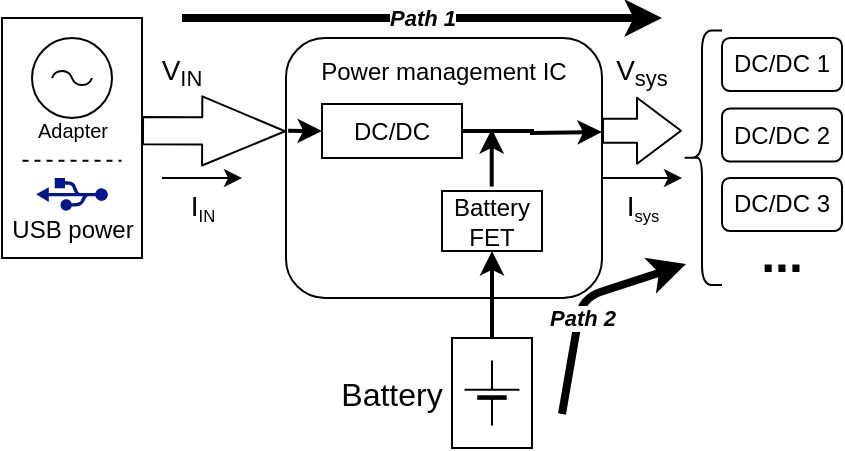 <mxfile version="14.4.4" type="github">
  <diagram name="Page-1" id="7e0a89b8-554c-2b80-1dc8-d5c74ca68de4">
    <mxGraphModel dx="825" dy="442" grid="1" gridSize="10" guides="1" tooltips="1" connect="1" arrows="1" fold="1" page="1" pageScale="1" pageWidth="1100" pageHeight="850" background="#ffffff" math="0" shadow="0">
      <root>
        <mxCell id="0" />
        <mxCell id="1" parent="0" />
        <mxCell id="cm3Hr6SO8K254G_bE61V-59" value="" style="rounded=0;whiteSpace=wrap;html=1;fontSize=10;direction=north;" parent="1" vertex="1">
          <mxGeometry x="455" y="290" width="40" height="55" as="geometry" />
        </mxCell>
        <mxCell id="cm3Hr6SO8K254G_bE61V-12" value="" style="rounded=0;whiteSpace=wrap;html=1;" parent="1" vertex="1">
          <mxGeometry x="230" y="130" width="70" height="120" as="geometry" />
        </mxCell>
        <mxCell id="cm3Hr6SO8K254G_bE61V-2" value="USB power" style="aspect=fixed;pointerEvents=1;shadow=0;dashed=0;html=1;strokeColor=none;labelPosition=center;verticalLabelPosition=bottom;verticalAlign=top;align=center;fillColor=#00188D;shape=mxgraph.mscae.enterprise.usb;direction=west;spacing=-3;" parent="1" vertex="1">
          <mxGeometry x="247.06" y="210" width="35.87" height="16.5" as="geometry" />
        </mxCell>
        <mxCell id="cm3Hr6SO8K254G_bE61V-7" value="&lt;font style=&quot;font-size: 10px&quot;&gt;Adapter&lt;/font&gt;" style="pointerEvents=1;verticalLabelPosition=bottom;shadow=0;dashed=0;align=center;html=1;verticalAlign=top;shape=mxgraph.electrical.signal_sources.ac_source;fontSize=10;spacing=-4;" parent="1" vertex="1">
          <mxGeometry x="245" y="140" width="40" height="40" as="geometry" />
        </mxCell>
        <mxCell id="cm3Hr6SO8K254G_bE61V-8" value="&lt;p style=&quot;line-height: 120%; font-size: 12px;&quot;&gt;Power management IC&lt;/p&gt;" style="rounded=1;whiteSpace=wrap;html=1;verticalAlign=bottom;fontSize=12;labelPosition=center;verticalLabelPosition=top;align=center;spacingTop=0;spacing=-36;" parent="1" vertex="1">
          <mxGeometry x="372" y="140" width="158" height="130" as="geometry" />
        </mxCell>
        <mxCell id="cm3Hr6SO8K254G_bE61V-40" value="" style="edgeStyle=orthogonalEdgeStyle;rounded=0;orthogonalLoop=1;jettySize=auto;html=1;fontSize=12;strokeWidth=2;" parent="1" source="cm3Hr6SO8K254G_bE61V-9" edge="1">
          <mxGeometry relative="1" as="geometry">
            <mxPoint x="530" y="187" as="targetPoint" />
          </mxGeometry>
        </mxCell>
        <mxCell id="cm3Hr6SO8K254G_bE61V-9" value="DC/DC" style="rounded=0;whiteSpace=wrap;html=1;" parent="1" vertex="1">
          <mxGeometry x="390" y="173" width="70" height="27" as="geometry" />
        </mxCell>
        <mxCell id="cm3Hr6SO8K254G_bE61V-10" value="" style="shape=flexArrow;endArrow=classic;html=1;width=13.6;endSize=13.468;" parent="1" edge="1">
          <mxGeometry width="50" height="50" relative="1" as="geometry">
            <mxPoint x="300" y="186.33" as="sourcePoint" />
            <mxPoint x="372" y="186.63" as="targetPoint" />
          </mxGeometry>
        </mxCell>
        <mxCell id="cm3Hr6SO8K254G_bE61V-11" value="" style="endArrow=none;dashed=1;html=1;" parent="1" edge="1">
          <mxGeometry width="50" height="50" relative="1" as="geometry">
            <mxPoint x="240.25" y="201.35" as="sourcePoint" />
            <mxPoint x="289.75" y="201.35" as="targetPoint" />
          </mxGeometry>
        </mxCell>
        <mxCell id="cm3Hr6SO8K254G_bE61V-13" value="&lt;font style=&quot;font-size: 12px;&quot;&gt;Battery FET&lt;/font&gt;" style="rounded=0;whiteSpace=wrap;html=1;fontSize=12;" parent="1" vertex="1">
          <mxGeometry x="450" y="216.5" width="50" height="30" as="geometry" />
        </mxCell>
        <mxCell id="cm3Hr6SO8K254G_bE61V-14" value="DC/DC 1" style="rounded=1;whiteSpace=wrap;html=1;fontSize=12;" parent="1" vertex="1">
          <mxGeometry x="590" y="140" width="60" height="26.5" as="geometry" />
        </mxCell>
        <mxCell id="cm3Hr6SO8K254G_bE61V-32" value="" style="shape=flexArrow;endArrow=classic;html=1;width=12;endSize=7;" parent="1" edge="1">
          <mxGeometry width="50" height="50" relative="1" as="geometry">
            <mxPoint x="530" y="186.36" as="sourcePoint" />
            <mxPoint x="570" y="186.36" as="targetPoint" />
          </mxGeometry>
        </mxCell>
        <mxCell id="cm3Hr6SO8K254G_bE61V-33" value="" style="shape=curlyBracket;whiteSpace=wrap;html=1;rounded=1;fontSize=12;size=0.5;" parent="1" vertex="1">
          <mxGeometry x="570" y="136.25" width="20" height="127.25" as="geometry" />
        </mxCell>
        <mxCell id="cm3Hr6SO8K254G_bE61V-34" value="DC/DC 2" style="rounded=1;whiteSpace=wrap;html=1;fontSize=12;" parent="1" vertex="1">
          <mxGeometry x="590" y="175.25" width="60" height="26.5" as="geometry" />
        </mxCell>
        <mxCell id="cm3Hr6SO8K254G_bE61V-35" value="DC/DC 3" style="rounded=1;whiteSpace=wrap;html=1;fontSize=12;" parent="1" vertex="1">
          <mxGeometry x="590" y="210" width="60" height="26.5" as="geometry" />
        </mxCell>
        <mxCell id="cm3Hr6SO8K254G_bE61V-36" value="&lt;font size=&quot;1&quot;&gt;&lt;b style=&quot;font-size: 25px&quot;&gt;...&lt;/b&gt;&lt;/font&gt;" style="text;html=1;strokeColor=none;fillColor=none;align=center;verticalAlign=middle;whiteSpace=wrap;rounded=0;fontSize=12;" parent="1" vertex="1">
          <mxGeometry x="600" y="236.5" width="40" height="20" as="geometry" />
        </mxCell>
        <mxCell id="cm3Hr6SO8K254G_bE61V-44" value="" style="edgeStyle=orthogonalEdgeStyle;rounded=0;orthogonalLoop=1;jettySize=auto;html=1;fontSize=10;spacingRight=0;horizontal=1;strokeWidth=2;" parent="1" target="cm3Hr6SO8K254G_bE61V-13" edge="1">
          <mxGeometry relative="1" as="geometry">
            <mxPoint x="475" y="290" as="sourcePoint" />
            <Array as="points">
              <mxPoint x="475" y="290" />
            </Array>
          </mxGeometry>
        </mxCell>
        <mxCell id="cm3Hr6SO8K254G_bE61V-47" value="&lt;font&gt;&lt;font style=&quot;font-size: 14px&quot;&gt;V&lt;/font&gt;&lt;sub style=&quot;font-size: 11px&quot;&gt;IN&lt;/sub&gt;&lt;/font&gt;" style="text;html=1;strokeColor=none;fillColor=none;align=center;verticalAlign=middle;whiteSpace=wrap;rounded=0;fontSize=10;" parent="1" vertex="1">
          <mxGeometry x="300" y="146.5" width="40" height="20" as="geometry" />
        </mxCell>
        <mxCell id="cm3Hr6SO8K254G_bE61V-48" value="" style="endArrow=classic;html=1;fontSize=10;" parent="1" edge="1">
          <mxGeometry width="50" height="50" relative="1" as="geometry">
            <mxPoint x="310" y="210" as="sourcePoint" />
            <mxPoint x="350" y="210" as="targetPoint" />
          </mxGeometry>
        </mxCell>
        <mxCell id="cm3Hr6SO8K254G_bE61V-49" value="&lt;font style=&quot;font-size: 14px&quot;&gt;I&lt;/font&gt;&lt;sub&gt;IN&lt;/sub&gt;" style="edgeLabel;html=1;align=center;verticalAlign=middle;resizable=0;points=[];fontSize=10;" parent="cm3Hr6SO8K254G_bE61V-48" vertex="1" connectable="0">
          <mxGeometry x="0.683" y="-1" relative="1" as="geometry">
            <mxPoint x="-13.67" y="12.25" as="offset" />
          </mxGeometry>
        </mxCell>
        <mxCell id="cm3Hr6SO8K254G_bE61V-50" value="&lt;font&gt;&lt;font style=&quot;font-size: 14px&quot;&gt;V&lt;/font&gt;&lt;sub style=&quot;font-size: 11px&quot;&gt;sys&lt;/sub&gt;&lt;/font&gt;" style="text;html=1;strokeColor=none;fillColor=none;align=center;verticalAlign=middle;whiteSpace=wrap;rounded=0;fontSize=10;" parent="1" vertex="1">
          <mxGeometry x="530" y="146.5" width="40" height="20" as="geometry" />
        </mxCell>
        <mxCell id="cm3Hr6SO8K254G_bE61V-51" value="" style="endArrow=classic;html=1;fontSize=10;" parent="1" edge="1">
          <mxGeometry width="50" height="50" relative="1" as="geometry">
            <mxPoint x="530" y="210" as="sourcePoint" />
            <mxPoint x="570" y="210" as="targetPoint" />
          </mxGeometry>
        </mxCell>
        <mxCell id="cm3Hr6SO8K254G_bE61V-52" value="&lt;font style=&quot;font-size: 14px&quot;&gt;I&lt;/font&gt;&lt;sub&gt;sys&lt;/sub&gt;" style="edgeLabel;html=1;align=center;verticalAlign=middle;resizable=0;points=[];fontSize=10;" parent="cm3Hr6SO8K254G_bE61V-51" vertex="1" connectable="0">
          <mxGeometry x="0.683" y="-1" relative="1" as="geometry">
            <mxPoint x="-13.67" y="12.25" as="offset" />
          </mxGeometry>
        </mxCell>
        <mxCell id="cm3Hr6SO8K254G_bE61V-53" value="" style="edgeStyle=orthogonalEdgeStyle;rounded=0;orthogonalLoop=1;jettySize=auto;html=1;fontSize=10;spacingRight=0;horizontal=1;strokeWidth=2;" parent="1" edge="1">
          <mxGeometry relative="1" as="geometry">
            <mxPoint x="474.86" y="214.29" as="sourcePoint" />
            <mxPoint x="474.86" y="185.47" as="targetPoint" />
            <Array as="points">
              <mxPoint x="474.86" y="214.16" />
              <mxPoint x="474.86" y="214.16" />
            </Array>
          </mxGeometry>
        </mxCell>
        <mxCell id="cm3Hr6SO8K254G_bE61V-57" value="" style="endArrow=classic;html=1;fontSize=10;exitX=0.007;exitY=0.357;exitDx=0;exitDy=0;exitPerimeter=0;strokeWidth=2;" parent="1" source="cm3Hr6SO8K254G_bE61V-8" edge="1">
          <mxGeometry width="50" height="50" relative="1" as="geometry">
            <mxPoint x="340" y="236.5" as="sourcePoint" />
            <mxPoint x="390" y="186.5" as="targetPoint" />
          </mxGeometry>
        </mxCell>
        <mxCell id="cm3Hr6SO8K254G_bE61V-58" value="" style="verticalLabelPosition=bottom;shadow=0;dashed=0;align=center;fillColor=#000000;html=1;verticalAlign=top;strokeWidth=1;shape=mxgraph.electrical.miscellaneous.monocell_battery;fontSize=10;direction=north;" parent="1" vertex="1">
          <mxGeometry x="461.25" y="301.25" width="27.49" height="32.5" as="geometry" />
        </mxCell>
        <mxCell id="cm3Hr6SO8K254G_bE61V-60" value="&lt;font style=&quot;font-size: 16px&quot;&gt;Battery&lt;/font&gt;" style="text;html=1;strokeColor=none;fillColor=none;align=center;verticalAlign=middle;whiteSpace=wrap;rounded=0;fontSize=10;" parent="1" vertex="1">
          <mxGeometry x="405" y="307.5" width="40" height="20" as="geometry" />
        </mxCell>
        <mxCell id="Y53WUEONjWUB4CUcDlps-2" value="" style="endArrow=classic;html=1;fontSize=9;strokeWidth=4;" parent="1" edge="1">
          <mxGeometry relative="1" as="geometry">
            <mxPoint x="320" y="130" as="sourcePoint" />
            <mxPoint x="560" y="130" as="targetPoint" />
            <Array as="points">
              <mxPoint x="401.25" y="130" />
            </Array>
          </mxGeometry>
        </mxCell>
        <mxCell id="Y53WUEONjWUB4CUcDlps-3" value="Path 1" style="edgeLabel;resizable=0;html=1;align=center;verticalAlign=middle;fontStyle=3" parent="Y53WUEONjWUB4CUcDlps-2" connectable="0" vertex="1">
          <mxGeometry relative="1" as="geometry" />
        </mxCell>
        <mxCell id="Y53WUEONjWUB4CUcDlps-4" value="" style="endArrow=classic;html=1;fontSize=9;strokeWidth=4;" parent="1" edge="1">
          <mxGeometry relative="1" as="geometry">
            <mxPoint x="510" y="328" as="sourcePoint" />
            <mxPoint x="572" y="253" as="targetPoint" />
            <Array as="points">
              <mxPoint x="520" y="270" />
            </Array>
          </mxGeometry>
        </mxCell>
        <mxCell id="Y53WUEONjWUB4CUcDlps-5" value="Path 2" style="edgeLabel;resizable=0;html=1;align=center;verticalAlign=middle;fontStyle=3" parent="Y53WUEONjWUB4CUcDlps-4" connectable="0" vertex="1">
          <mxGeometry relative="1" as="geometry">
            <mxPoint y="7.95" as="offset" />
          </mxGeometry>
        </mxCell>
      </root>
    </mxGraphModel>
  </diagram>
</mxfile>
